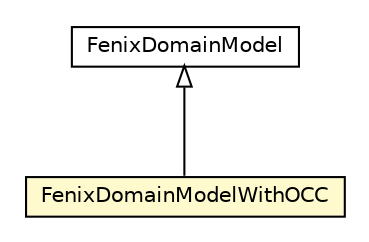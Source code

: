 #!/usr/local/bin/dot
#
# Class diagram 
# Generated by UMLGraph version 5.1 (http://www.umlgraph.org/)
#

digraph G {
	edge [fontname="Helvetica",fontsize=10,labelfontname="Helvetica",labelfontsize=10];
	node [fontname="Helvetica",fontsize=10,shape=plaintext];
	nodesep=0.25;
	ranksep=0.5;
	// pt.ist.fenixframework.pstm.dml.FenixDomainModelWithOCC
	c8756 [label=<<table title="pt.ist.fenixframework.pstm.dml.FenixDomainModelWithOCC" border="0" cellborder="1" cellspacing="0" cellpadding="2" port="p" bgcolor="lemonChiffon" href="./FenixDomainModelWithOCC.html">
		<tr><td><table border="0" cellspacing="0" cellpadding="1">
<tr><td align="center" balign="center"> FenixDomainModelWithOCC </td></tr>
		</table></td></tr>
		</table>>, fontname="Helvetica", fontcolor="black", fontsize=10.0];
	// pt.ist.fenixframework.pstm.dml.FenixDomainModel
	c8757 [label=<<table title="pt.ist.fenixframework.pstm.dml.FenixDomainModel" border="0" cellborder="1" cellspacing="0" cellpadding="2" port="p" href="./FenixDomainModel.html">
		<tr><td><table border="0" cellspacing="0" cellpadding="1">
<tr><td align="center" balign="center"> FenixDomainModel </td></tr>
		</table></td></tr>
		</table>>, fontname="Helvetica", fontcolor="black", fontsize=10.0];
	//pt.ist.fenixframework.pstm.dml.FenixDomainModelWithOCC extends pt.ist.fenixframework.pstm.dml.FenixDomainModel
	c8757:p -> c8756:p [dir=back,arrowtail=empty];
}

